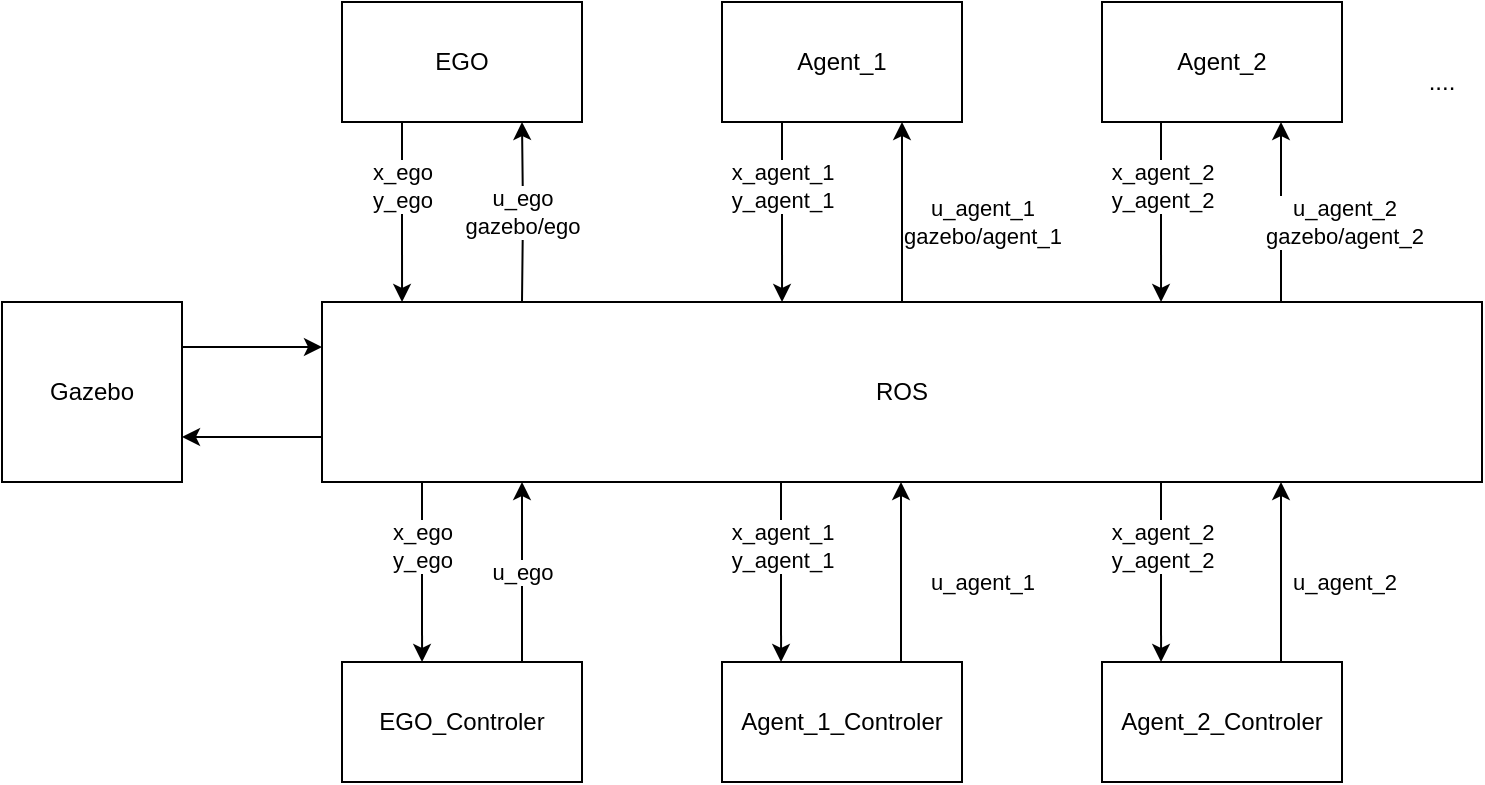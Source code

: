 <mxfile>
    <diagram id="JvvFHpE0RFGHMOPre1Vq" name="Page-1">
        <mxGraphModel dx="827" dy="450" grid="1" gridSize="10" guides="1" tooltips="1" connect="1" arrows="1" fold="1" page="1" pageScale="1" pageWidth="850" pageHeight="1100" math="0" shadow="0">
            <root>
                <mxCell id="0"/>
                <mxCell id="1" parent="0"/>
                <mxCell id="82" style="edgeStyle=orthogonalEdgeStyle;rounded=0;orthogonalLoop=1;jettySize=auto;html=1;exitX=0;exitY=0.75;exitDx=0;exitDy=0;entryX=1;entryY=0.75;entryDx=0;entryDy=0;" edge="1" parent="1" source="70" target="78">
                    <mxGeometry relative="1" as="geometry"/>
                </mxCell>
                <mxCell id="70" value="ROS" style="rounded=0;whiteSpace=wrap;html=1;" vertex="1" parent="1">
                    <mxGeometry x="230" y="300" width="580" height="90" as="geometry"/>
                </mxCell>
                <mxCell id="71" value="EGO" style="rounded=0;whiteSpace=wrap;html=1;" vertex="1" parent="1">
                    <mxGeometry x="240" y="150" width="120" height="60" as="geometry"/>
                </mxCell>
                <mxCell id="72" value="Agent_1" style="rounded=0;whiteSpace=wrap;html=1;" vertex="1" parent="1">
                    <mxGeometry x="430" y="150" width="120" height="60" as="geometry"/>
                </mxCell>
                <mxCell id="73" value="Agent_2" style="rounded=0;whiteSpace=wrap;html=1;" vertex="1" parent="1">
                    <mxGeometry x="620" y="150" width="120" height="60" as="geometry"/>
                </mxCell>
                <mxCell id="74" value="...." style="text;html=1;strokeColor=none;fillColor=none;align=center;verticalAlign=middle;whiteSpace=wrap;rounded=0;" vertex="1" parent="1">
                    <mxGeometry x="770" y="180" width="40" height="20" as="geometry"/>
                </mxCell>
                <mxCell id="75" value="EGO_Controler" style="rounded=0;whiteSpace=wrap;html=1;" vertex="1" parent="1">
                    <mxGeometry x="240" y="480" width="120" height="60" as="geometry"/>
                </mxCell>
                <mxCell id="76" value="Agent_1_Controler" style="rounded=0;whiteSpace=wrap;html=1;" vertex="1" parent="1">
                    <mxGeometry x="430" y="480" width="120" height="60" as="geometry"/>
                </mxCell>
                <mxCell id="77" value="Agent_2_Controler" style="rounded=0;whiteSpace=wrap;html=1;" vertex="1" parent="1">
                    <mxGeometry x="620" y="480" width="120" height="60" as="geometry"/>
                </mxCell>
                <mxCell id="80" style="edgeStyle=orthogonalEdgeStyle;rounded=0;orthogonalLoop=1;jettySize=auto;html=1;exitX=1;exitY=0.25;exitDx=0;exitDy=0;entryX=0;entryY=0.25;entryDx=0;entryDy=0;" edge="1" parent="1" source="78" target="70">
                    <mxGeometry relative="1" as="geometry"/>
                </mxCell>
                <mxCell id="78" value="Gazebo" style="whiteSpace=wrap;html=1;aspect=fixed;" vertex="1" parent="1">
                    <mxGeometry x="70" y="300" width="90" height="90" as="geometry"/>
                </mxCell>
                <mxCell id="85" style="edgeStyle=orthogonalEdgeStyle;rounded=0;orthogonalLoop=1;jettySize=auto;html=1;exitX=0.25;exitY=1;exitDx=0;exitDy=0;entryX=0.069;entryY=0;entryDx=0;entryDy=0;entryPerimeter=0;" edge="1" parent="1" source="71" target="70">
                    <mxGeometry relative="1" as="geometry">
                        <mxPoint x="170" y="293.5" as="sourcePoint"/>
                        <mxPoint x="240" y="293.5" as="targetPoint"/>
                    </mxGeometry>
                </mxCell>
                <mxCell id="88" value="x_ego&lt;br&gt;y_ego" style="edgeLabel;html=1;align=center;verticalAlign=middle;resizable=0;points=[];" vertex="1" connectable="0" parent="85">
                    <mxGeometry x="-0.293" relative="1" as="geometry">
                        <mxPoint as="offset"/>
                    </mxGeometry>
                </mxCell>
                <mxCell id="86" value="u_ego&lt;br&gt;gazebo/ego" style="edgeStyle=orthogonalEdgeStyle;rounded=0;orthogonalLoop=1;jettySize=auto;html=1;entryX=0.75;entryY=1;entryDx=0;entryDy=0;" edge="1" parent="1" target="71">
                    <mxGeometry relative="1" as="geometry">
                        <mxPoint x="330" y="300" as="sourcePoint"/>
                        <mxPoint x="280.02" y="310" as="targetPoint"/>
                    </mxGeometry>
                </mxCell>
                <mxCell id="89" value="u_ego" style="edgeStyle=orthogonalEdgeStyle;rounded=0;orthogonalLoop=1;jettySize=auto;html=1;" edge="1" parent="1">
                    <mxGeometry relative="1" as="geometry">
                        <mxPoint x="330" y="480" as="sourcePoint"/>
                        <mxPoint x="330" y="390" as="targetPoint"/>
                    </mxGeometry>
                </mxCell>
                <mxCell id="91" style="edgeStyle=orthogonalEdgeStyle;rounded=0;orthogonalLoop=1;jettySize=auto;html=1;exitX=0.25;exitY=1;exitDx=0;exitDy=0;entryX=0.069;entryY=0;entryDx=0;entryDy=0;entryPerimeter=0;" edge="1" parent="1">
                    <mxGeometry relative="1" as="geometry">
                        <mxPoint x="280" y="390" as="sourcePoint"/>
                        <mxPoint x="280.02" y="480" as="targetPoint"/>
                    </mxGeometry>
                </mxCell>
                <mxCell id="92" value="x_ego&lt;br&gt;y_ego" style="edgeLabel;html=1;align=center;verticalAlign=middle;resizable=0;points=[];" vertex="1" connectable="0" parent="91">
                    <mxGeometry x="-0.293" relative="1" as="geometry">
                        <mxPoint as="offset"/>
                    </mxGeometry>
                </mxCell>
                <mxCell id="94" style="edgeStyle=orthogonalEdgeStyle;rounded=0;orthogonalLoop=1;jettySize=auto;html=1;exitX=0.25;exitY=1;exitDx=0;exitDy=0;entryX=0.069;entryY=0;entryDx=0;entryDy=0;entryPerimeter=0;" edge="1" parent="1">
                    <mxGeometry relative="1" as="geometry">
                        <mxPoint x="460" y="210" as="sourcePoint"/>
                        <mxPoint x="460.02" y="300" as="targetPoint"/>
                    </mxGeometry>
                </mxCell>
                <mxCell id="95" value="x_agent_1&lt;br&gt;y_agent_1" style="edgeLabel;html=1;align=center;verticalAlign=middle;resizable=0;points=[];" vertex="1" connectable="0" parent="94">
                    <mxGeometry x="-0.293" relative="1" as="geometry">
                        <mxPoint as="offset"/>
                    </mxGeometry>
                </mxCell>
                <mxCell id="96" value="u_agent_1&lt;br&gt;gazebo/agent_1" style="edgeStyle=orthogonalEdgeStyle;rounded=0;orthogonalLoop=1;jettySize=auto;html=1;entryX=0.75;entryY=1;entryDx=0;entryDy=0;" edge="1" parent="1">
                    <mxGeometry x="-0.111" y="-40" relative="1" as="geometry">
                        <mxPoint x="520" y="300" as="sourcePoint"/>
                        <mxPoint x="520" y="210" as="targetPoint"/>
                        <mxPoint as="offset"/>
                    </mxGeometry>
                </mxCell>
                <mxCell id="97" style="edgeStyle=orthogonalEdgeStyle;rounded=0;orthogonalLoop=1;jettySize=auto;html=1;exitX=0.25;exitY=1;exitDx=0;exitDy=0;entryX=0.069;entryY=0;entryDx=0;entryDy=0;entryPerimeter=0;" edge="1" parent="1">
                    <mxGeometry relative="1" as="geometry">
                        <mxPoint x="649.5" y="210" as="sourcePoint"/>
                        <mxPoint x="649.52" y="300" as="targetPoint"/>
                    </mxGeometry>
                </mxCell>
                <mxCell id="98" value="x_agent_2&lt;br&gt;y_agent_2" style="edgeLabel;html=1;align=center;verticalAlign=middle;resizable=0;points=[];" vertex="1" connectable="0" parent="97">
                    <mxGeometry x="-0.293" relative="1" as="geometry">
                        <mxPoint as="offset"/>
                    </mxGeometry>
                </mxCell>
                <mxCell id="99" value="u_agent_2&lt;br&gt;gazebo/agent_2" style="edgeStyle=orthogonalEdgeStyle;rounded=0;orthogonalLoop=1;jettySize=auto;html=1;entryX=0.75;entryY=1;entryDx=0;entryDy=0;" edge="1" parent="1">
                    <mxGeometry x="-0.111" y="-30" relative="1" as="geometry">
                        <mxPoint x="709.5" y="300" as="sourcePoint"/>
                        <mxPoint x="709.5" y="210" as="targetPoint"/>
                        <mxPoint x="1" as="offset"/>
                    </mxGeometry>
                </mxCell>
                <mxCell id="103" style="edgeStyle=orthogonalEdgeStyle;rounded=0;orthogonalLoop=1;jettySize=auto;html=1;exitX=0.25;exitY=1;exitDx=0;exitDy=0;entryX=0.069;entryY=0;entryDx=0;entryDy=0;entryPerimeter=0;" edge="1" parent="1">
                    <mxGeometry relative="1" as="geometry">
                        <mxPoint x="459.5" y="390" as="sourcePoint"/>
                        <mxPoint x="459.52" y="480" as="targetPoint"/>
                    </mxGeometry>
                </mxCell>
                <mxCell id="104" value="x_agent_1&lt;br&gt;y_agent_1" style="edgeLabel;html=1;align=center;verticalAlign=middle;resizable=0;points=[];" vertex="1" connectable="0" parent="103">
                    <mxGeometry x="-0.293" relative="1" as="geometry">
                        <mxPoint as="offset"/>
                    </mxGeometry>
                </mxCell>
                <mxCell id="105" value="u_agent_1" style="edgeStyle=orthogonalEdgeStyle;rounded=0;orthogonalLoop=1;jettySize=auto;html=1;entryX=0.75;entryY=1;entryDx=0;entryDy=0;" edge="1" parent="1">
                    <mxGeometry x="-0.111" y="-40" relative="1" as="geometry">
                        <mxPoint x="519.5" y="480" as="sourcePoint"/>
                        <mxPoint x="519.5" y="390" as="targetPoint"/>
                        <mxPoint as="offset"/>
                    </mxGeometry>
                </mxCell>
                <mxCell id="109" style="edgeStyle=orthogonalEdgeStyle;rounded=0;orthogonalLoop=1;jettySize=auto;html=1;exitX=0.25;exitY=1;exitDx=0;exitDy=0;entryX=0.069;entryY=0;entryDx=0;entryDy=0;entryPerimeter=0;" edge="1" parent="1">
                    <mxGeometry relative="1" as="geometry">
                        <mxPoint x="649.5" y="390" as="sourcePoint"/>
                        <mxPoint x="649.52" y="480" as="targetPoint"/>
                    </mxGeometry>
                </mxCell>
                <mxCell id="110" value="x_agent_2&lt;br&gt;y_agent_2" style="edgeLabel;html=1;align=center;verticalAlign=middle;resizable=0;points=[];" vertex="1" connectable="0" parent="109">
                    <mxGeometry x="-0.293" relative="1" as="geometry">
                        <mxPoint as="offset"/>
                    </mxGeometry>
                </mxCell>
                <mxCell id="111" value="u_agent_2" style="edgeStyle=orthogonalEdgeStyle;rounded=0;orthogonalLoop=1;jettySize=auto;html=1;entryX=0.75;entryY=1;entryDx=0;entryDy=0;" edge="1" parent="1">
                    <mxGeometry x="-0.111" y="-30" relative="1" as="geometry">
                        <mxPoint x="709.5" y="480" as="sourcePoint"/>
                        <mxPoint x="709.5" y="390" as="targetPoint"/>
                        <mxPoint x="1" as="offset"/>
                    </mxGeometry>
                </mxCell>
            </root>
        </mxGraphModel>
    </diagram>
</mxfile>